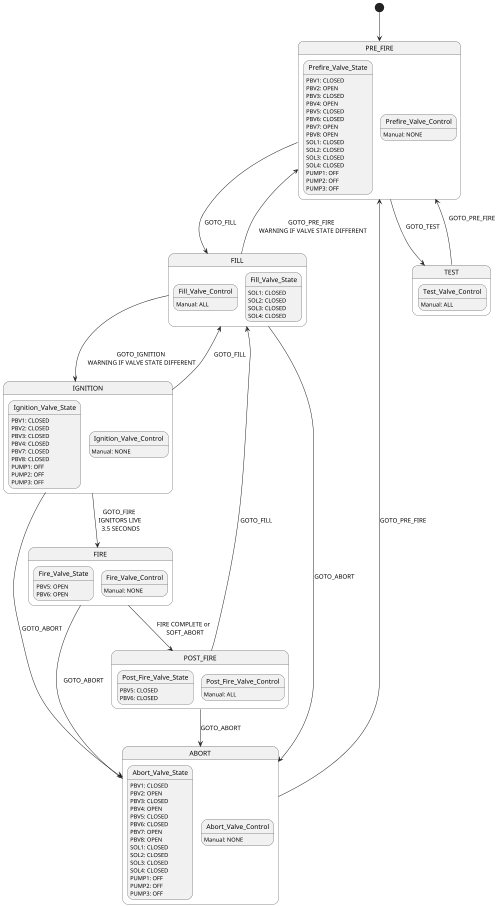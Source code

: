 @startuml stateMachine
scale 500 width
[*] --> PRE_FIRE
PRE_FIRE --> FILL : GOTO_FILL \n
PRE_FIRE --> TEST : GOTO_TEST
FILL --> IGNITION : \n GOTO_IGNITION \n WARNING IF VALVE STATE DIFFERENT
FILL --> ABORT : GOTO_ABORT
FILL --> PRE_FIRE : GOTO_PRE_FIRE \n WARNING IF VALVE STATE DIFFERENT
IGNITION --> FIRE : GOTO_FIRE \n IGNITORS LIVE \n 3.5 SECONDS
IGNITION --> ABORT : GOTO_ABORT
IGNITION --> FILL : GOTO_FILL
FIRE --> ABORT : GOTO_ABORT
FIRE --> POST_FIRE : FIRE COMPLETE or \n SOFT_ABORT
POST_FIRE --> FILL : GOTO_FILL
POST_FIRE --> ABORT : GOTO_ABORT
ABORT --> PRE_FIRE : GOTO_PRE_FIRE
TEST --> PRE_FIRE : GOTO_PRE_FIRE \n\n
 
state PRE_FIRE {
  state Prefire_Valve_State: PBV1: CLOSED
  state Prefire_Valve_State: PBV2: OPEN
  state Prefire_Valve_State: PBV3: CLOSED
  state Prefire_Valve_State: PBV4: OPEN
  state Prefire_Valve_State: PBV5: CLOSED
  state Prefire_Valve_State: PBV6: CLOSED
  state Prefire_Valve_State: PBV7: OPEN
  state Prefire_Valve_State: PBV8: OPEN
  state Prefire_Valve_State: SOL1: CLOSED
  state Prefire_Valve_State: SOL2: CLOSED
  state Prefire_Valve_State: SOL3: CLOSED
  state Prefire_Valve_State: SOL4: CLOSED
  state Prefire_Valve_State: PUMP1: OFF
  state Prefire_Valve_State: PUMP2: OFF
  state Prefire_Valve_State: PUMP3: OFF
 
  state Prefire_Valve_Control
  state Prefire_Valve_Control: Manual: NONE
}
 
state FILL {
  state Fill_Valve_Control
  state Fill_Valve_Control: Manual: ALL

  state Fill_Valve_State: SOL1: CLOSED
  state Fill_Valve_State: SOL2: CLOSED
  state Fill_Valve_State: SOL3: CLOSED
  state Fill_Valve_State: SOL4: CLOSED
}
 
state IGNITION {
  state Ignition_Valve_State: PBV1: CLOSED
  state Ignition_Valve_State: PBV2: CLOSED
  state Ignition_Valve_State: PBV3: CLOSED
  state Ignition_Valve_State: PBV4: CLOSED
  state Ignition_Valve_State: PBV7: CLOSED
  state Ignition_Valve_State: PBV8: CLOSED
  state Ignition_Valve_State: PUMP1: OFF
  state Ignition_Valve_State: PUMP2: OFF
  state Ignition_Valve_State: PUMP3: OFF

  state Ignition_Valve_Control
  state Ignition_Valve_Control: Manual: NONE
}
 
state FIRE {
  state Fire_Valve_State: PBV5: OPEN
  state Fire_Valve_State: PBV6: OPEN

  state Fire_Valve_Control
  state Fire_Valve_Control: Manual: NONE
}

state POST_FIRE {
  state Post_Fire_Valve_State: PBV5: CLOSED
  state Post_Fire_Valve_State: PBV6: CLOSED

  state Post_Fire_Valve_Control
  state Post_Fire_Valve_Control: Manual: ALL
} 
 
state ABORT {
  state Abort_Valve_State: PBV1: CLOSED
  state Abort_Valve_State: PBV2: OPEN
  state Abort_Valve_State: PBV3: CLOSED
  state Abort_Valve_State: PBV4: OPEN
  state Abort_Valve_State: PBV5: CLOSED
  state Abort_Valve_State: PBV6: CLOSED
  state Abort_Valve_State: PBV7: OPEN
  state Abort_Valve_State: PBV8: OPEN
  state Abort_Valve_State: SOL1: CLOSED
  state Abort_Valve_State: SOL2: CLOSED
  state Abort_Valve_State: SOL3: CLOSED
  state Abort_Valve_State: SOL4: CLOSED
  state Abort_Valve_State: PUMP1: OFF
  state Abort_Valve_State: PUMP2: OFF
  state Abort_Valve_State: PUMP3: OFF
 
  state Abort_Valve_Control
  state Abort_Valve_Control: Manual: NONE
}
 
state TEST {
  state Test_Valve_Control
  state Test_Valve_Control: Manual: ALL
}
@enduml